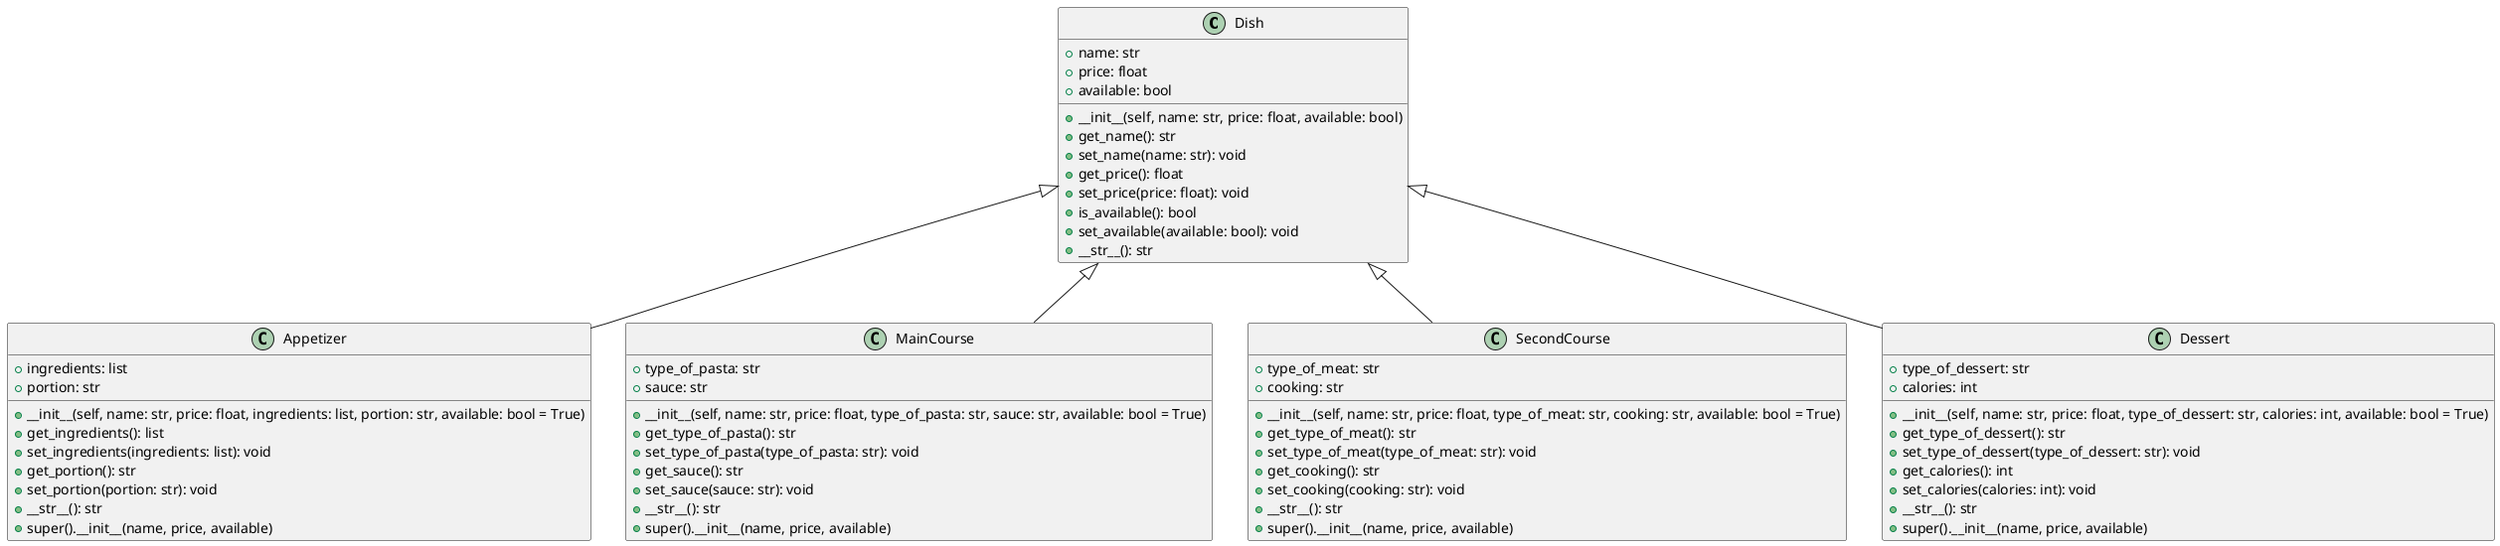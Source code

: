 @startuml
class Dish {
    + name: str
    + price: float
    + available: bool
    __
    + __init__(self, name: str, price: float, available: bool)
    + get_name(): str
    + set_name(name: str): void
    + get_price(): float
    + set_price(price: float): void
    + is_available(): bool
    + set_available(available: bool): void
    + __str__(): str
}

class Appetizer {
    + ingredients: list
    + portion: str
    __
    + __init__(self, name: str, price: float, ingredients: list, portion: str, available: bool = True)
    + get_ingredients(): list
    + set_ingredients(ingredients: list): void
    + get_portion(): str
    + set_portion(portion: str): void
    + __str__(): str
    + super().__init__(name, price, available)
}

class MainCourse {
    + type_of_pasta: str
    + sauce: str
    __
    + __init__(self, name: str, price: float, type_of_pasta: str, sauce: str, available: bool = True)
    + get_type_of_pasta(): str
    + set_type_of_pasta(type_of_pasta: str): void
    + get_sauce(): str
    + set_sauce(sauce: str): void
    + __str__(): str
    + super().__init__(name, price, available)
}

class SecondCourse {
    + type_of_meat: str
    + cooking: str
    __
    + __init__(self, name: str, price: float, type_of_meat: str, cooking: str, available: bool = True)
    + get_type_of_meat(): str
    + set_type_of_meat(type_of_meat: str): void
    + get_cooking(): str
    + set_cooking(cooking: str): void
    + __str__(): str
    + super().__init__(name, price, available)
}

class Dessert {
    + type_of_dessert: str
    + calories: int
    __
    + __init__(self, name: str, price: float, type_of_dessert: str, calories: int, available: bool = True)
    + get_type_of_dessert(): str
    + set_type_of_dessert(type_of_dessert: str): void
    + get_calories(): int
    + set_calories(calories: int): void
    + __str__(): str
    + super().__init__(name, price, available)
}

Dish <|-- Appetizer
Dish <|-- MainCourse
Dish <|-- SecondCourse
Dish <|-- Dessert
@enduml